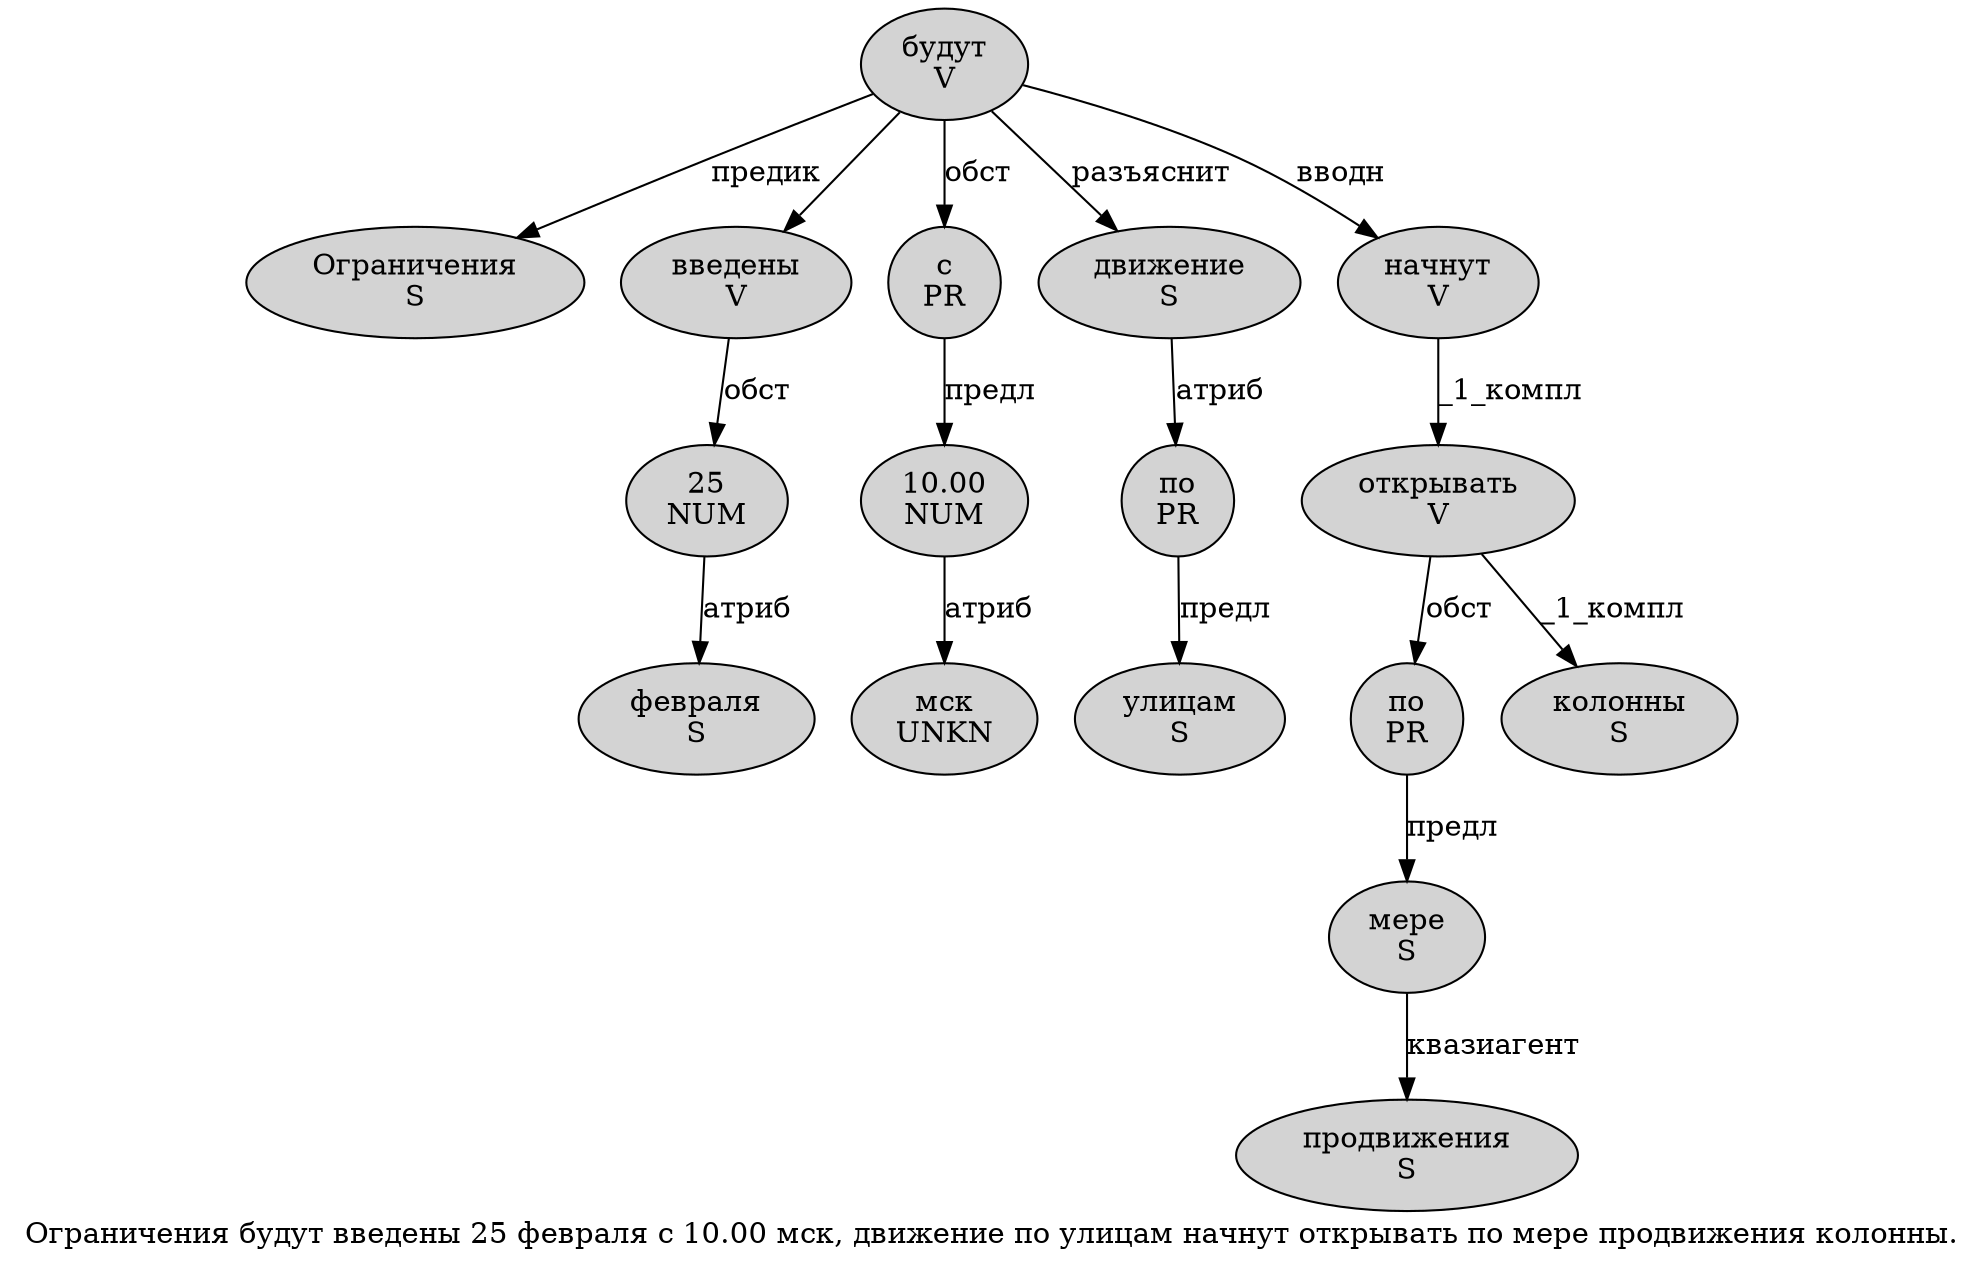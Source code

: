digraph SENTENCE_441 {
	graph [label="Ограничения будут введены 25 февраля с 10.00 мск, движение по улицам начнут открывать по мере продвижения колонны."]
	node [style=filled]
		0 [label="Ограничения
S" color="" fillcolor=lightgray penwidth=1 shape=ellipse]
		1 [label="будут
V" color="" fillcolor=lightgray penwidth=1 shape=ellipse]
		2 [label="введены
V" color="" fillcolor=lightgray penwidth=1 shape=ellipse]
		3 [label="25
NUM" color="" fillcolor=lightgray penwidth=1 shape=ellipse]
		4 [label="февраля
S" color="" fillcolor=lightgray penwidth=1 shape=ellipse]
		5 [label="с
PR" color="" fillcolor=lightgray penwidth=1 shape=ellipse]
		6 [label="10.00
NUM" color="" fillcolor=lightgray penwidth=1 shape=ellipse]
		7 [label="мск
UNKN" color="" fillcolor=lightgray penwidth=1 shape=ellipse]
		9 [label="движение
S" color="" fillcolor=lightgray penwidth=1 shape=ellipse]
		10 [label="по
PR" color="" fillcolor=lightgray penwidth=1 shape=ellipse]
		11 [label="улицам
S" color="" fillcolor=lightgray penwidth=1 shape=ellipse]
		12 [label="начнут
V" color="" fillcolor=lightgray penwidth=1 shape=ellipse]
		13 [label="открывать
V" color="" fillcolor=lightgray penwidth=1 shape=ellipse]
		14 [label="по
PR" color="" fillcolor=lightgray penwidth=1 shape=ellipse]
		15 [label="мере
S" color="" fillcolor=lightgray penwidth=1 shape=ellipse]
		16 [label="продвижения
S" color="" fillcolor=lightgray penwidth=1 shape=ellipse]
		17 [label="колонны
S" color="" fillcolor=lightgray penwidth=1 shape=ellipse]
			9 -> 10 [label="атриб"]
			13 -> 14 [label="обст"]
			13 -> 17 [label="_1_компл"]
			6 -> 7 [label="атриб"]
			14 -> 15 [label="предл"]
			10 -> 11 [label="предл"]
			12 -> 13 [label="_1_компл"]
			3 -> 4 [label="атриб"]
			15 -> 16 [label="квазиагент"]
			5 -> 6 [label="предл"]
			1 -> 0 [label="предик"]
			1 -> 2
			1 -> 5 [label="обст"]
			1 -> 9 [label="разъяснит"]
			1 -> 12 [label="вводн"]
			2 -> 3 [label="обст"]
}